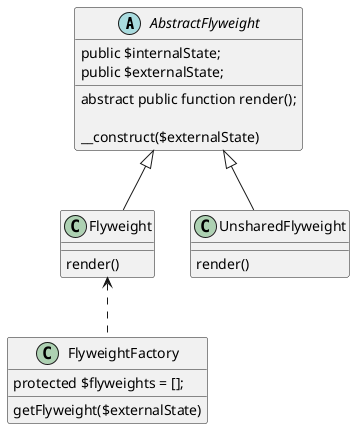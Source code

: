 @startuml

abstract class AbstractFlyweight
{
    public $internalState;
    public $externalState;

    abstract public function render();

    __construct($externalState)

}

class FlyweightFactory
{
    protected $flyweights = [];
    getFlyweight($externalState)

}

class Flyweight extends AbstractFlyweight
{
     render()

}

class UnsharedFlyweight extends AbstractFlyweight
{
    render()

}

Flyweight <.. FlyweightFactory

@enduml